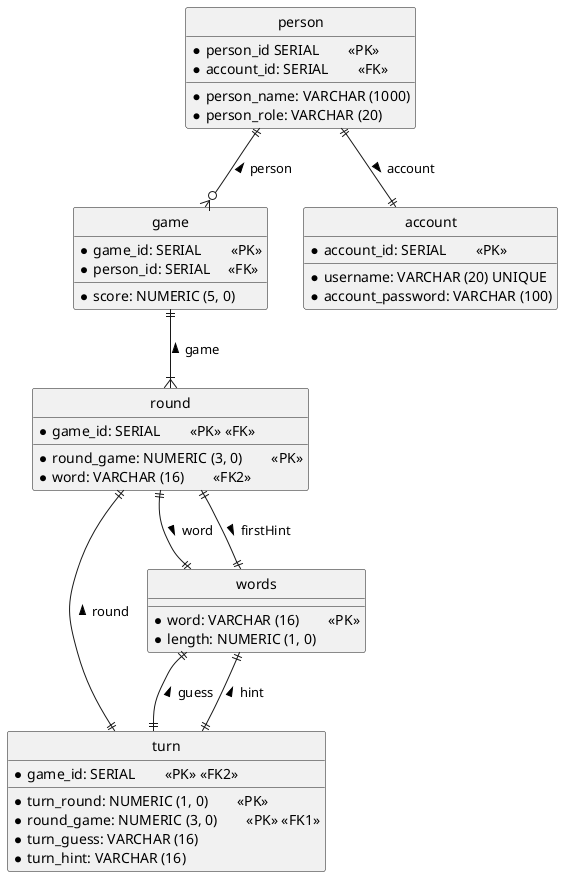 @startuml
' hide the spot
hide circle

' avoid problems with angled crows feet
' skinparam linetype ortho

entity "game" as game {
'Nog aanpassen
  *game_id: SERIAL        <<PK>>
  *person_id: SERIAL     <<FK>>
  *score: NUMERIC (5, 0)
}

entity "round" as round {
  *round_game: NUMERIC (3, 0)        <<PK>>
  *game_id: SERIAL        <<PK>> <<FK>>
  *word: VARCHAR (16)        <<FK2>>
}

entity "turn" as turn {
    *turn_round: NUMERIC (1, 0)        <<PK>>
    *round_game: NUMERIC (3, 0)        <<PK>> <<FK1>>
    *game_id: SERIAL        <<PK>> <<FK2>>
    *turn_guess: VARCHAR (16)
    *turn_hint: VARCHAR (16)
}

entity "words" as word {
'Later in de configuratie aanpassen naar word
  *word: VARCHAR (16)        <<PK>>
  *length: NUMERIC (1, 0)
}

entity "person" as person {
'Nog aanpassen
  *person_id SERIAL        <<PK>>
  *person_name: VARCHAR (1000)
  *account_id: SERIAL        <<FK>>
  *person_role: VARCHAR (20)
}

entity "account" as account {
'    Nog aanpassen
  *account_id: SERIAL        <<PK>>
  *username: VARCHAR (20) UNIQUE
  *account_password: VARCHAR (100)
}

game ||--|{ round : game <
round ||--|| word : word >
round ||--|| word : firstHint >
round ||--|| turn : round <
word ||--|| turn : guess <
word ||--|| turn: hint <
person ||--o{ game : person <
person ||--|| account : > account
@enduml